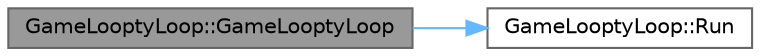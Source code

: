 digraph "GameLooptyLoop::GameLooptyLoop"
{
 // LATEX_PDF_SIZE
  bgcolor="transparent";
  edge [fontname=Helvetica,fontsize=10,labelfontname=Helvetica,labelfontsize=10];
  node [fontname=Helvetica,fontsize=10,shape=box,height=0.2,width=0.4];
  rankdir="LR";
  Node1 [id="Node000001",label="GameLooptyLoop::GameLooptyLoop",height=0.2,width=0.4,color="gray40", fillcolor="grey60", style="filled", fontcolor="black",tooltip="Constructs a GameLooptyLoop object with the specified width, height, and title."];
  Node1 -> Node2 [id="edge1_Node000001_Node000002",color="steelblue1",style="solid",tooltip=" "];
  Node2 [id="Node000002",label="GameLooptyLoop::Run",height=0.2,width=0.4,color="grey40", fillcolor="white", style="filled",URL="$class_game_loopty_loop.html#a820e64a957ecd3196cf4789cd09a2ceb",tooltip="Runs the game loop."];
}
